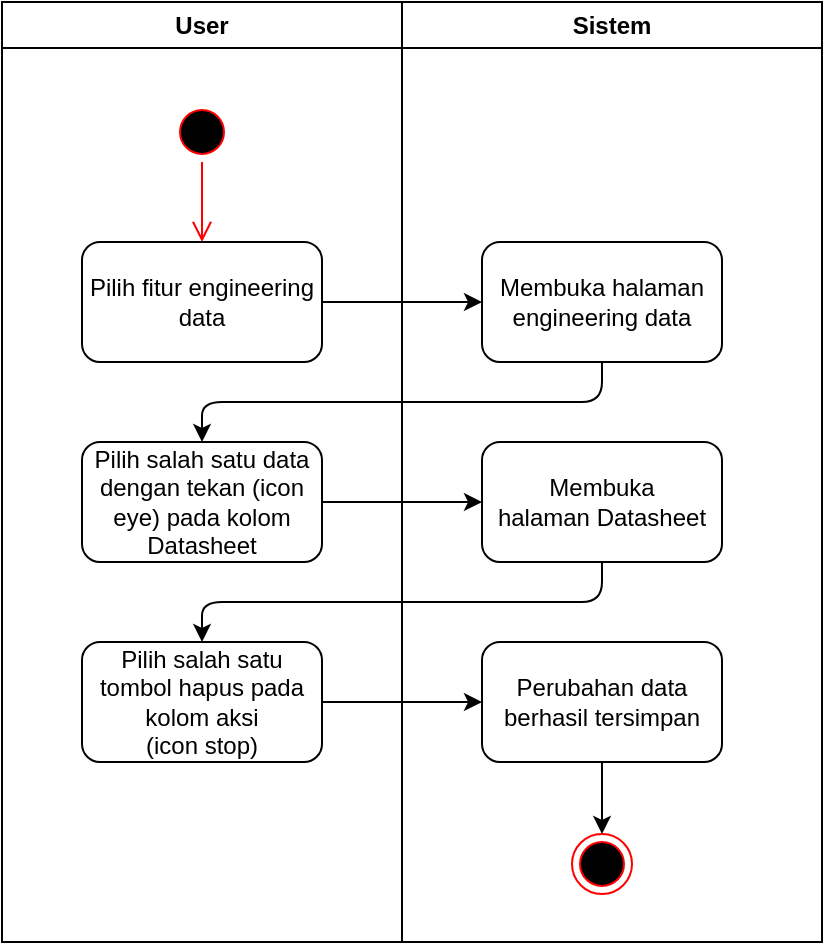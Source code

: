 <mxfile>
    <diagram id="gKeTj3Wo9FliIY3YlKrj" name="Page-1">
        <mxGraphModel dx="1072" dy="444" grid="1" gridSize="10" guides="1" tooltips="1" connect="1" arrows="1" fold="1" page="1" pageScale="1" pageWidth="850" pageHeight="1100" math="0" shadow="0">
            <root>
                <mxCell id="0"/>
                <mxCell id="1" parent="0"/>
                <mxCell id="2" value="User" style="swimlane;whiteSpace=wrap;html=1;" vertex="1" parent="1">
                    <mxGeometry x="80" y="80" width="200" height="470" as="geometry"/>
                </mxCell>
                <mxCell id="3" value="" style="ellipse;html=1;shape=startState;fillColor=#000000;strokeColor=#ff0000;" vertex="1" parent="2">
                    <mxGeometry x="85" y="50" width="30" height="30" as="geometry"/>
                </mxCell>
                <mxCell id="4" value="" style="edgeStyle=orthogonalEdgeStyle;html=1;verticalAlign=bottom;endArrow=open;endSize=8;strokeColor=#ff0000;entryX=0.5;entryY=0;entryDx=0;entryDy=0;" edge="1" parent="2" source="3" target="5">
                    <mxGeometry relative="1" as="geometry">
                        <mxPoint x="100" y="140" as="targetPoint"/>
                    </mxGeometry>
                </mxCell>
                <mxCell id="5" value="Pilih fitur engineering data" style="rounded=1;whiteSpace=wrap;html=1;" vertex="1" parent="2">
                    <mxGeometry x="40" y="120" width="120" height="60" as="geometry"/>
                </mxCell>
                <mxCell id="6" value="Pilih salah satu data dengan tekan (icon eye) pada kolom Datasheet" style="whiteSpace=wrap;html=1;rounded=1;" vertex="1" parent="2">
                    <mxGeometry x="40" y="220" width="120" height="60" as="geometry"/>
                </mxCell>
                <mxCell id="7" value="&lt;span style=&quot;color: rgb(0, 0, 0);&quot;&gt;Pilih salah satu tombol hapus pada kolom aksi&lt;/span&gt;&lt;div&gt;(icon stop)&lt;/div&gt;" style="whiteSpace=wrap;html=1;rounded=1;" vertex="1" parent="2">
                    <mxGeometry x="40" y="320" width="120" height="60" as="geometry"/>
                </mxCell>
                <mxCell id="8" value="Sistem" style="swimlane;whiteSpace=wrap;html=1;startSize=23;" vertex="1" parent="1">
                    <mxGeometry x="280" y="80" width="210" height="470" as="geometry"/>
                </mxCell>
                <mxCell id="9" value="Membuka halaman engineering data" style="rounded=1;whiteSpace=wrap;html=1;" vertex="1" parent="8">
                    <mxGeometry x="40" y="120" width="120" height="60" as="geometry"/>
                </mxCell>
                <mxCell id="10" value="Membuka halaman&amp;nbsp;&lt;span style=&quot;color: rgb(0, 0, 0);&quot;&gt;Datasheet&lt;/span&gt;" style="whiteSpace=wrap;html=1;rounded=1;" vertex="1" parent="8">
                    <mxGeometry x="40" y="220" width="120" height="60" as="geometry"/>
                </mxCell>
                <mxCell id="11" value="Perubahan data berhasil tersimpan" style="whiteSpace=wrap;html=1;rounded=1;" vertex="1" parent="8">
                    <mxGeometry x="40" y="320" width="120" height="60" as="geometry"/>
                </mxCell>
                <mxCell id="12" value="" style="ellipse;html=1;shape=endState;fillColor=#000000;strokeColor=#ff0000;" vertex="1" parent="8">
                    <mxGeometry x="85" y="416" width="30" height="30" as="geometry"/>
                </mxCell>
                <mxCell id="13" value="" style="edgeStyle=none;html=1;" edge="1" parent="8" source="11" target="12">
                    <mxGeometry relative="1" as="geometry"/>
                </mxCell>
                <mxCell id="14" value="" style="edgeStyle=none;html=1;" edge="1" parent="1" source="5" target="9">
                    <mxGeometry relative="1" as="geometry"/>
                </mxCell>
                <mxCell id="15" value="" style="edgeStyle=none;html=1;entryX=0.5;entryY=0;entryDx=0;entryDy=0;exitX=0.5;exitY=1;exitDx=0;exitDy=0;" edge="1" parent="1" source="9" target="6">
                    <mxGeometry relative="1" as="geometry">
                        <Array as="points">
                            <mxPoint x="380" y="280"/>
                            <mxPoint x="180" y="280"/>
                        </Array>
                    </mxGeometry>
                </mxCell>
                <mxCell id="16" value="" style="edgeStyle=none;html=1;" edge="1" parent="1" source="6" target="10">
                    <mxGeometry relative="1" as="geometry"/>
                </mxCell>
                <mxCell id="17" value="" style="edgeStyle=none;html=1;entryX=0.5;entryY=0;entryDx=0;entryDy=0;" edge="1" parent="1" source="10" target="7">
                    <mxGeometry relative="1" as="geometry">
                        <mxPoint x="380" y="400" as="targetPoint"/>
                        <Array as="points">
                            <mxPoint x="380" y="380"/>
                            <mxPoint x="180" y="380"/>
                        </Array>
                    </mxGeometry>
                </mxCell>
                <mxCell id="18" value="" style="edgeStyle=none;html=1;" edge="1" parent="1" source="7" target="11">
                    <mxGeometry relative="1" as="geometry"/>
                </mxCell>
            </root>
        </mxGraphModel>
    </diagram>
</mxfile>